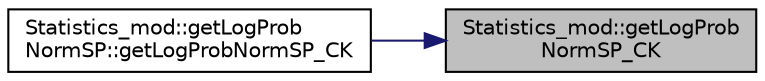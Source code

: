 digraph "Statistics_mod::getLogProbNormSP_CK"
{
 // LATEX_PDF_SIZE
  edge [fontname="Helvetica",fontsize="10",labelfontname="Helvetica",labelfontsize="10"];
  node [fontname="Helvetica",fontsize="10",shape=record];
  rankdir="RL";
  Node1 [label="Statistics_mod::getLogProb\lNormSP_CK",height=0.2,width=0.4,color="black", fillcolor="grey75", style="filled", fontcolor="black",tooltip=" "];
  Node1 -> Node2 [dir="back",color="midnightblue",fontsize="10",style="solid",fontname="Helvetica"];
  Node2 [label="Statistics_mod::getLogProb\lNormSP::getLogProbNormSP_CK",height=0.2,width=0.4,color="black", fillcolor="white", style="filled",URL="$interfaceStatistics__mod_1_1getLogProbNormSP.html#ac92145acbcfb078151511ad1092b5216",tooltip=" "];
}
